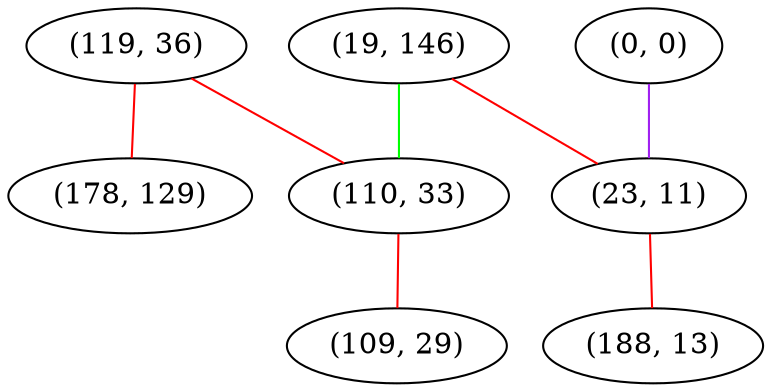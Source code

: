 graph "" {
"(119, 36)";
"(19, 146)";
"(0, 0)";
"(23, 11)";
"(110, 33)";
"(109, 29)";
"(188, 13)";
"(178, 129)";
"(119, 36)" -- "(110, 33)"  [color=red, key=0, weight=1];
"(119, 36)" -- "(178, 129)"  [color=red, key=0, weight=1];
"(19, 146)" -- "(23, 11)"  [color=red, key=0, weight=1];
"(19, 146)" -- "(110, 33)"  [color=green, key=0, weight=2];
"(0, 0)" -- "(23, 11)"  [color=purple, key=0, weight=4];
"(23, 11)" -- "(188, 13)"  [color=red, key=0, weight=1];
"(110, 33)" -- "(109, 29)"  [color=red, key=0, weight=1];
}
